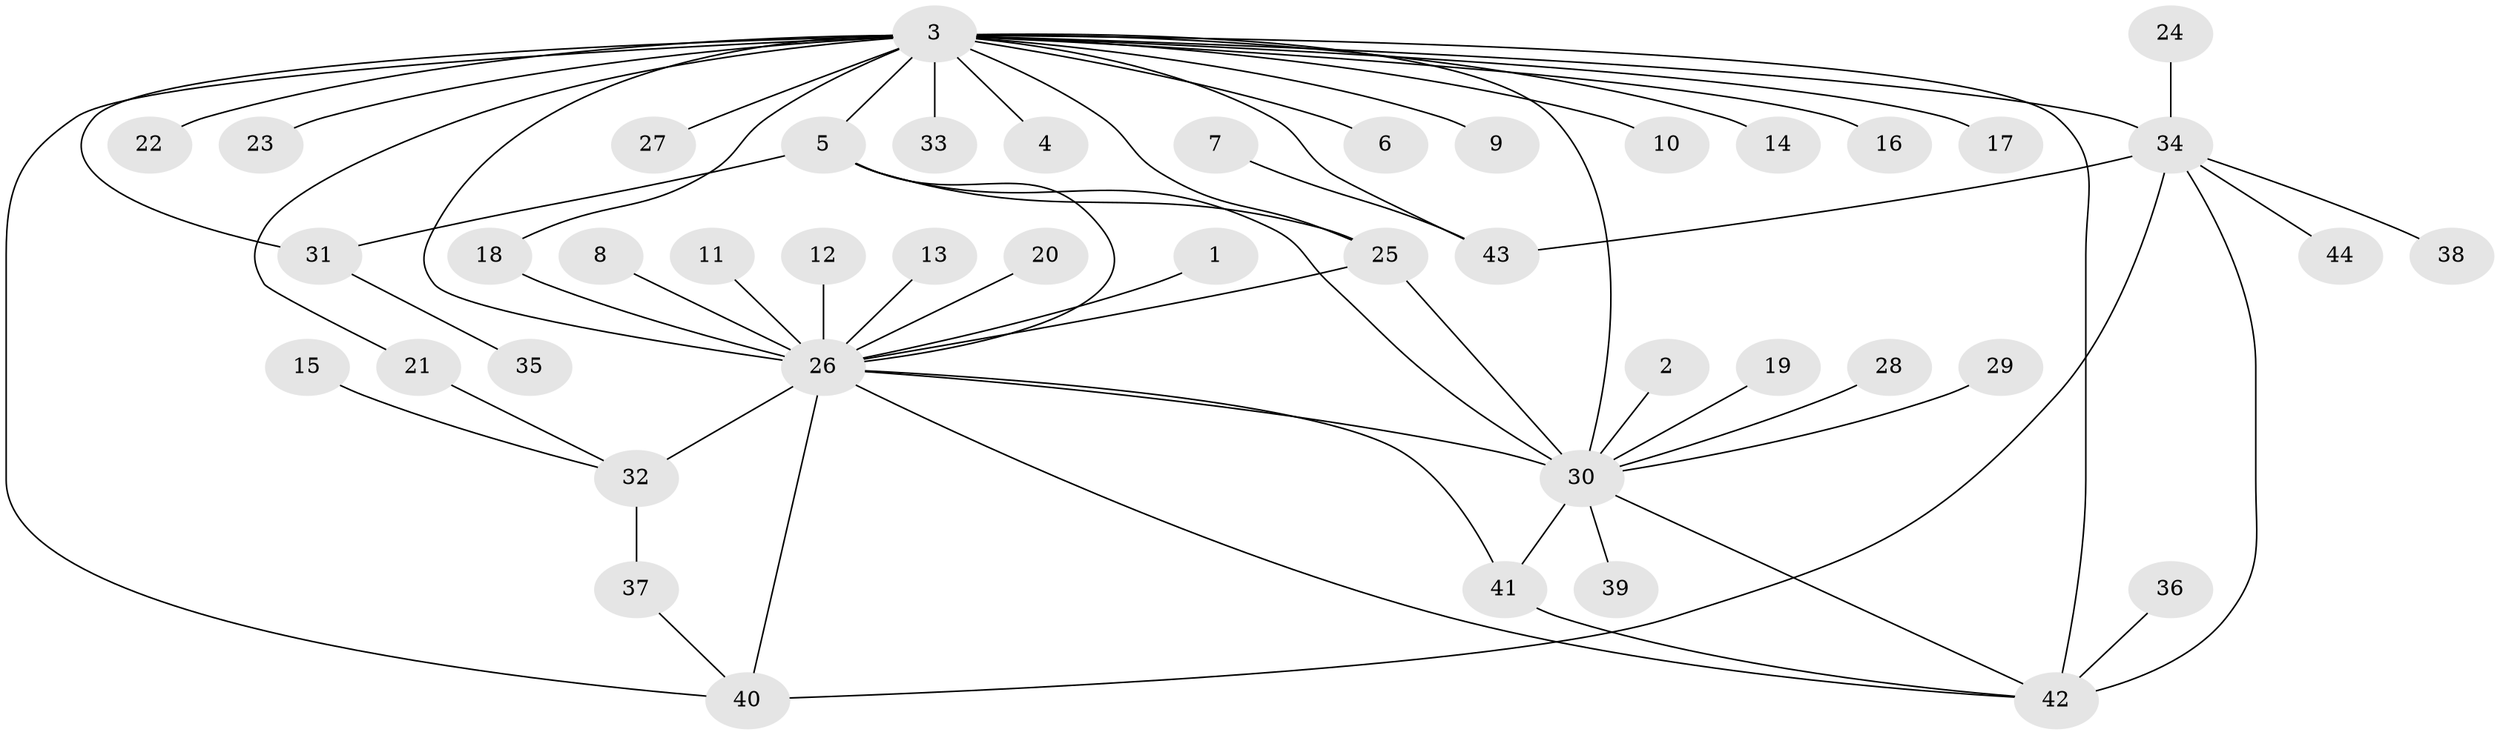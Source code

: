 // original degree distribution, {6: 0.022988505747126436, 31: 0.011494252873563218, 11: 0.011494252873563218, 1: 0.47126436781609193, 16: 0.011494252873563218, 12: 0.011494252873563218, 5: 0.05747126436781609, 2: 0.26436781609195403, 4: 0.06896551724137931, 3: 0.05747126436781609, 7: 0.011494252873563218}
// Generated by graph-tools (version 1.1) at 2025/26/03/09/25 03:26:07]
// undirected, 44 vertices, 61 edges
graph export_dot {
graph [start="1"]
  node [color=gray90,style=filled];
  1;
  2;
  3;
  4;
  5;
  6;
  7;
  8;
  9;
  10;
  11;
  12;
  13;
  14;
  15;
  16;
  17;
  18;
  19;
  20;
  21;
  22;
  23;
  24;
  25;
  26;
  27;
  28;
  29;
  30;
  31;
  32;
  33;
  34;
  35;
  36;
  37;
  38;
  39;
  40;
  41;
  42;
  43;
  44;
  1 -- 26 [weight=1.0];
  2 -- 30 [weight=1.0];
  3 -- 4 [weight=1.0];
  3 -- 5 [weight=2.0];
  3 -- 6 [weight=1.0];
  3 -- 9 [weight=1.0];
  3 -- 10 [weight=1.0];
  3 -- 14 [weight=1.0];
  3 -- 16 [weight=1.0];
  3 -- 17 [weight=1.0];
  3 -- 18 [weight=1.0];
  3 -- 21 [weight=1.0];
  3 -- 22 [weight=1.0];
  3 -- 23 [weight=1.0];
  3 -- 25 [weight=1.0];
  3 -- 26 [weight=4.0];
  3 -- 27 [weight=1.0];
  3 -- 30 [weight=2.0];
  3 -- 31 [weight=2.0];
  3 -- 33 [weight=1.0];
  3 -- 34 [weight=2.0];
  3 -- 40 [weight=1.0];
  3 -- 42 [weight=1.0];
  3 -- 43 [weight=1.0];
  5 -- 25 [weight=1.0];
  5 -- 26 [weight=2.0];
  5 -- 30 [weight=1.0];
  5 -- 31 [weight=1.0];
  7 -- 43 [weight=1.0];
  8 -- 26 [weight=1.0];
  11 -- 26 [weight=1.0];
  12 -- 26 [weight=1.0];
  13 -- 26 [weight=1.0];
  15 -- 32 [weight=1.0];
  18 -- 26 [weight=1.0];
  19 -- 30 [weight=1.0];
  20 -- 26 [weight=1.0];
  21 -- 32 [weight=1.0];
  24 -- 34 [weight=1.0];
  25 -- 26 [weight=1.0];
  25 -- 30 [weight=2.0];
  26 -- 30 [weight=1.0];
  26 -- 32 [weight=1.0];
  26 -- 40 [weight=1.0];
  26 -- 41 [weight=1.0];
  26 -- 42 [weight=1.0];
  28 -- 30 [weight=1.0];
  29 -- 30 [weight=1.0];
  30 -- 39 [weight=1.0];
  30 -- 41 [weight=1.0];
  30 -- 42 [weight=1.0];
  31 -- 35 [weight=1.0];
  32 -- 37 [weight=1.0];
  34 -- 38 [weight=1.0];
  34 -- 40 [weight=1.0];
  34 -- 42 [weight=1.0];
  34 -- 43 [weight=1.0];
  34 -- 44 [weight=1.0];
  36 -- 42 [weight=1.0];
  37 -- 40 [weight=1.0];
  41 -- 42 [weight=1.0];
}
